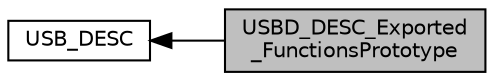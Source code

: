 digraph "USBD_DESC_Exported_FunctionsPrototype"
{
  edge [fontname="Helvetica",fontsize="10",labelfontname="Helvetica",labelfontsize="10"];
  node [fontname="Helvetica",fontsize="10",shape=record];
  rankdir=LR;
  Node1 [label="USB_DESC",height=0.2,width=0.4,color="black", fillcolor="white", style="filled",URL="$group___u_s_b___d_e_s_c.html",tooltip="general defines for the usb device library file "];
  Node0 [label="USBD_DESC_Exported\l_FunctionsPrototype",height=0.2,width=0.4,color="black", fillcolor="grey75", style="filled", fontcolor="black"];
  Node1->Node0 [shape=plaintext, dir="back", style="solid"];
}
